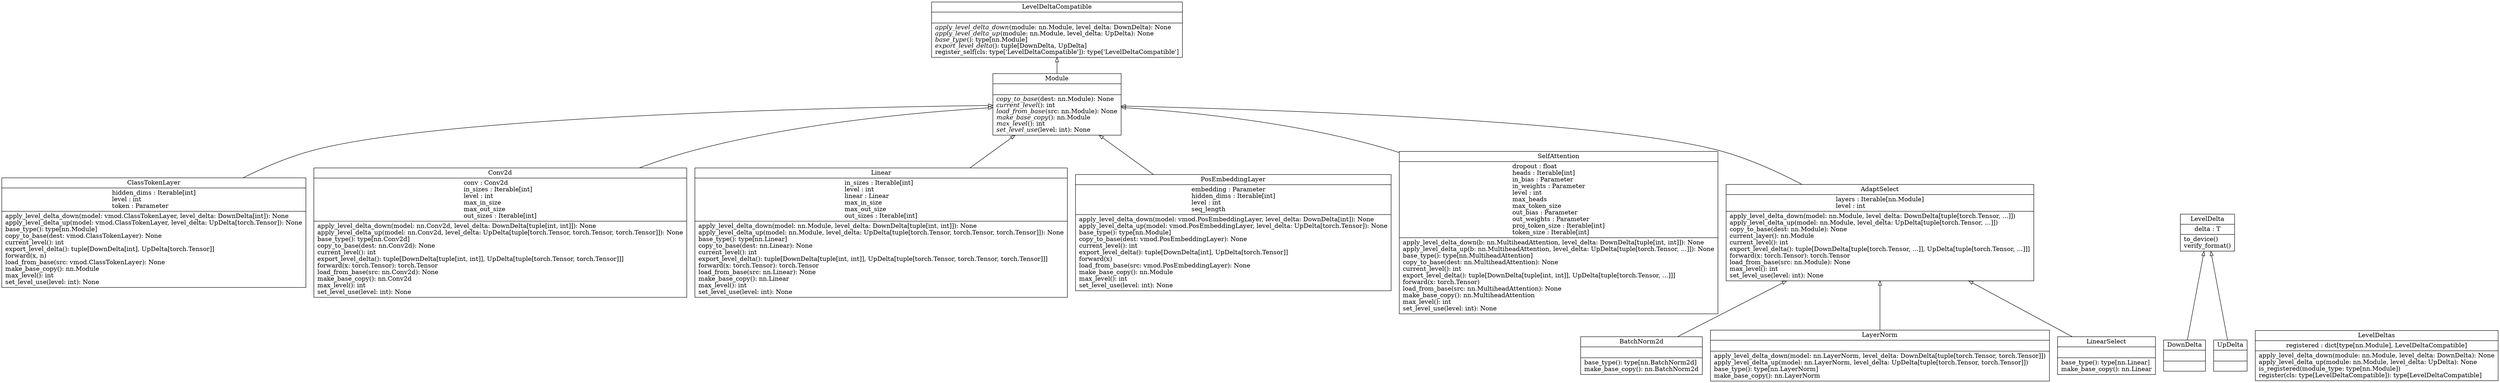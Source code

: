 digraph "classes" {
rankdir=BT
charset="utf-8"
"flex_modules.flexselect.AdaptSelect" [color="black", fontcolor="black", label=<{AdaptSelect|layers : Iterable[nn.Module]<br ALIGN="LEFT"/>level : int<br ALIGN="LEFT"/>|apply_level_delta_down(model: nn.Module, level_delta: DownDelta[tuple[torch.Tensor, ...]])<br ALIGN="LEFT"/>apply_level_delta_up(model: nn.Module, level_delta: UpDelta[tuple[torch.Tensor, ...]])<br ALIGN="LEFT"/>copy_to_base(dest: nn.Module): None<br ALIGN="LEFT"/>current_layer(): nn.Module<br ALIGN="LEFT"/>current_level(): int<br ALIGN="LEFT"/>export_level_delta(): tuple[DownDelta[tuple[torch.Tensor, ...]], UpDelta[tuple[torch.Tensor, ...]]]<br ALIGN="LEFT"/>forward(x: torch.Tensor): torch.Tensor<br ALIGN="LEFT"/>load_from_base(src: nn.Module): None<br ALIGN="LEFT"/>max_level(): int<br ALIGN="LEFT"/>set_level_use(level: int): None<br ALIGN="LEFT"/>}>, shape="record", style="solid"];
"flex_modules.batchnorm2d.BatchNorm2d" [color="black", fontcolor="black", label=<{BatchNorm2d|<br ALIGN="LEFT"/>|base_type(): type[nn.BatchNorm2d]<br ALIGN="LEFT"/>make_base_copy(): nn.BatchNorm2d<br ALIGN="LEFT"/>}>, shape="record", style="solid"];
"flex_modules.class_token.ClassTokenLayer" [color="black", fontcolor="black", label=<{ClassTokenLayer|hidden_dims : Iterable[int]<br ALIGN="LEFT"/>level : int<br ALIGN="LEFT"/>token : Parameter<br ALIGN="LEFT"/>|apply_level_delta_down(model: vmod.ClassTokenLayer, level_delta: DownDelta[int]): None<br ALIGN="LEFT"/>apply_level_delta_up(model: vmod.ClassTokenLayer, level_delta: UpDelta[torch.Tensor]): None<br ALIGN="LEFT"/>base_type(): type[nn.Module]<br ALIGN="LEFT"/>copy_to_base(dest: vmod.ClassTokenLayer): None<br ALIGN="LEFT"/>current_level(): int<br ALIGN="LEFT"/>export_level_delta(): tuple[DownDelta[int], UpDelta[torch.Tensor]]<br ALIGN="LEFT"/>forward(x, n)<br ALIGN="LEFT"/>load_from_base(src: vmod.ClassTokenLayer): None<br ALIGN="LEFT"/>make_base_copy(): nn.Module<br ALIGN="LEFT"/>max_level(): int<br ALIGN="LEFT"/>set_level_use(level: int): None<br ALIGN="LEFT"/>}>, shape="record", style="solid"];
"flex_modules.conv2d.Conv2d" [color="black", fontcolor="black", label=<{Conv2d|conv : Conv2d<br ALIGN="LEFT"/>in_sizes : Iterable[int]<br ALIGN="LEFT"/>level : int<br ALIGN="LEFT"/>max_in_size<br ALIGN="LEFT"/>max_out_size<br ALIGN="LEFT"/>out_sizes : Iterable[int]<br ALIGN="LEFT"/>|apply_level_delta_down(model: nn.Conv2d, level_delta: DownDelta[tuple[int, int]]): None<br ALIGN="LEFT"/>apply_level_delta_up(model: nn.Conv2d, level_delta: UpDelta[tuple[torch.Tensor, torch.Tensor, torch.Tensor]]): None<br ALIGN="LEFT"/>base_type(): type[nn.Conv2d]<br ALIGN="LEFT"/>copy_to_base(dest: nn.Conv2d): None<br ALIGN="LEFT"/>current_level(): int<br ALIGN="LEFT"/>export_level_delta(): tuple[DownDelta[tuple[int, int]], UpDelta[tuple[torch.Tensor, torch.Tensor]]]<br ALIGN="LEFT"/>forward(x: torch.Tensor): torch.Tensor<br ALIGN="LEFT"/>load_from_base(src: nn.Conv2d): None<br ALIGN="LEFT"/>make_base_copy(): nn.Conv2d<br ALIGN="LEFT"/>max_level(): int<br ALIGN="LEFT"/>set_level_use(level: int): None<br ALIGN="LEFT"/>}>, shape="record", style="solid"];
"flex_modules.module.DownDelta" [color="black", fontcolor="black", label=<{DownDelta|<br ALIGN="LEFT"/>|}>, shape="record", style="solid"];
"flex_modules.layer_norm.LayerNorm" [color="black", fontcolor="black", label=<{LayerNorm|<br ALIGN="LEFT"/>|apply_level_delta_down(model: nn.LayerNorm, level_delta: DownDelta[tuple[torch.Tensor, torch.Tensor]])<br ALIGN="LEFT"/>apply_level_delta_up(model: nn.LayerNorm, level_delta: UpDelta[tuple[torch.Tensor, torch.Tensor]])<br ALIGN="LEFT"/>base_type(): type[nn.LayerNorm]<br ALIGN="LEFT"/>make_base_copy(): nn.LayerNorm<br ALIGN="LEFT"/>}>, shape="record", style="solid"];
"flex_modules.module.LevelDelta" [color="black", fontcolor="black", label=<{LevelDelta|delta : T<br ALIGN="LEFT"/>|to_device()<br ALIGN="LEFT"/>verify_format()<br ALIGN="LEFT"/>}>, shape="record", style="solid"];
"flex_modules.module.LevelDeltaCompatible" [color="black", fontcolor="black", label=<{LevelDeltaCompatible|<br ALIGN="LEFT"/>|<I>apply_level_delta_down</I>(module: nn.Module, level_delta: DownDelta): None<br ALIGN="LEFT"/><I>apply_level_delta_up</I>(module: nn.Module, level_delta: UpDelta): None<br ALIGN="LEFT"/><I>base_type</I>(): type[nn.Module]<br ALIGN="LEFT"/><I>export_level_delta</I>(): tuple[DownDelta, UpDelta]<br ALIGN="LEFT"/>register_self(cls: type['LevelDeltaCompatible']): type['LevelDeltaCompatible']<br ALIGN="LEFT"/>}>, shape="record", style="solid"];
"flex_modules.module.LevelDeltas" [color="black", fontcolor="black", label=<{LevelDeltas|registered : dict[type[nn.Module], LevelDeltaCompatible]<br ALIGN="LEFT"/>|apply_level_delta_down(module: nn.Module, level_delta: DownDelta): None<br ALIGN="LEFT"/>apply_level_delta_up(module: nn.Module, level_delta: UpDelta): None<br ALIGN="LEFT"/>is_registered(module_type: type[nn.Module])<br ALIGN="LEFT"/>register(cls: type[LevelDeltaCompatible]): type[LevelDeltaCompatible]<br ALIGN="LEFT"/>}>, shape="record", style="solid"];
"flex_modules.linear.Linear" [color="black", fontcolor="black", label=<{Linear|in_sizes : Iterable[int]<br ALIGN="LEFT"/>level : int<br ALIGN="LEFT"/>linear : Linear<br ALIGN="LEFT"/>max_in_size<br ALIGN="LEFT"/>max_out_size<br ALIGN="LEFT"/>out_sizes : Iterable[int]<br ALIGN="LEFT"/>|apply_level_delta_down(model: nn.Module, level_delta: DownDelta[tuple[int, int]]): None<br ALIGN="LEFT"/>apply_level_delta_up(model: nn.Module, level_delta: UpDelta[tuple[torch.Tensor, torch.Tensor, torch.Tensor]]): None<br ALIGN="LEFT"/>base_type(): type[nn.Linear]<br ALIGN="LEFT"/>copy_to_base(dest: nn.Linear): None<br ALIGN="LEFT"/>current_level(): int<br ALIGN="LEFT"/>export_level_delta(): tuple[DownDelta[tuple[int, int]], UpDelta[tuple[torch.Tensor, torch.Tensor, torch.Tensor]]]<br ALIGN="LEFT"/>forward(x: torch.Tensor): torch.Tensor<br ALIGN="LEFT"/>load_from_base(src: nn.Linear): None<br ALIGN="LEFT"/>make_base_copy(): nn.Linear<br ALIGN="LEFT"/>max_level(): int<br ALIGN="LEFT"/>set_level_use(level: int): None<br ALIGN="LEFT"/>}>, shape="record", style="solid"];
"flex_modules.linear_select.LinearSelect" [color="black", fontcolor="black", label=<{LinearSelect|<br ALIGN="LEFT"/>|base_type(): type[nn.Linear]<br ALIGN="LEFT"/>make_base_copy(): nn.Linear<br ALIGN="LEFT"/>}>, shape="record", style="solid"];
"flex_modules.module.Module" [color="black", fontcolor="black", label=<{Module|<br ALIGN="LEFT"/>|<I>copy_to_base</I>(dest: nn.Module): None<br ALIGN="LEFT"/><I>current_level</I>(): int<br ALIGN="LEFT"/><I>load_from_base</I>(src: nn.Module): None<br ALIGN="LEFT"/><I>make_base_copy</I>(): nn.Module<br ALIGN="LEFT"/><I>max_level</I>(): int<br ALIGN="LEFT"/><I>set_level_use</I>(level: int): None<br ALIGN="LEFT"/>}>, shape="record", style="solid"];
"flex_modules.pos_embedding.PosEmbeddingLayer" [color="black", fontcolor="black", label=<{PosEmbeddingLayer|embedding : Parameter<br ALIGN="LEFT"/>hidden_dims : Iterable[int]<br ALIGN="LEFT"/>level : int<br ALIGN="LEFT"/>seq_length<br ALIGN="LEFT"/>|apply_level_delta_down(model: vmod.PosEmbeddingLayer, level_delta: DownDelta[int]): None<br ALIGN="LEFT"/>apply_level_delta_up(model: vmod.PosEmbeddingLayer, level_delta: UpDelta[torch.Tensor]): None<br ALIGN="LEFT"/>base_type(): type[nn.Module]<br ALIGN="LEFT"/>copy_to_base(dest: vmod.PosEmbeddingLayer): None<br ALIGN="LEFT"/>current_level(): int<br ALIGN="LEFT"/>export_level_delta(): tuple[DownDelta[int], UpDelta[torch.Tensor]]<br ALIGN="LEFT"/>forward(x)<br ALIGN="LEFT"/>load_from_base(src: vmod.PosEmbeddingLayer): None<br ALIGN="LEFT"/>make_base_copy(): nn.Module<br ALIGN="LEFT"/>max_level(): int<br ALIGN="LEFT"/>set_level_use(level: int): None<br ALIGN="LEFT"/>}>, shape="record", style="solid"];
"flex_modules.selfattention.SelfAttention" [color="black", fontcolor="black", label=<{SelfAttention|dropout : float<br ALIGN="LEFT"/>heads : Iterable[int]<br ALIGN="LEFT"/>in_bias : Parameter<br ALIGN="LEFT"/>in_weights : Parameter<br ALIGN="LEFT"/>level : int<br ALIGN="LEFT"/>max_heads<br ALIGN="LEFT"/>max_token_size<br ALIGN="LEFT"/>out_bias : Parameter<br ALIGN="LEFT"/>out_weights : Parameter<br ALIGN="LEFT"/>proj_token_size : Iterable[int]<br ALIGN="LEFT"/>token_size : Iterable[int]<br ALIGN="LEFT"/>|apply_level_delta_down(b: nn.MultiheadAttention, level_delta: DownDelta[tuple[int, int]]): None<br ALIGN="LEFT"/>apply_level_delta_up(b: nn.MultiheadAttention, level_delta: UpDelta[tuple[torch.Tensor, ...]]): None<br ALIGN="LEFT"/>base_type(): type[nn.MultiheadAttention]<br ALIGN="LEFT"/>copy_to_base(dest: nn.MultiheadAttention): None<br ALIGN="LEFT"/>current_level(): int<br ALIGN="LEFT"/>export_level_delta(): tuple[DownDelta[tuple[int, int]], UpDelta[tuple[torch.Tensor, ...]]]<br ALIGN="LEFT"/>forward(x: torch.Tensor)<br ALIGN="LEFT"/>load_from_base(src: nn.MultiheadAttention): None<br ALIGN="LEFT"/>make_base_copy(): nn.MultiheadAttention<br ALIGN="LEFT"/>max_level(): int<br ALIGN="LEFT"/>set_level_use(level: int): None<br ALIGN="LEFT"/>}>, shape="record", style="solid"];
"flex_modules.module.UpDelta" [color="black", fontcolor="black", label=<{UpDelta|<br ALIGN="LEFT"/>|}>, shape="record", style="solid"];
"flex_modules.batchnorm2d.BatchNorm2d" -> "flex_modules.flexselect.AdaptSelect" [arrowhead="empty", arrowtail="none"];
"flex_modules.class_token.ClassTokenLayer" -> "flex_modules.module.Module" [arrowhead="empty", arrowtail="none"];
"flex_modules.conv2d.Conv2d" -> "flex_modules.module.Module" [arrowhead="empty", arrowtail="none"];
"flex_modules.flexselect.AdaptSelect" -> "flex_modules.module.Module" [arrowhead="empty", arrowtail="none"];
"flex_modules.layer_norm.LayerNorm" -> "flex_modules.flexselect.AdaptSelect" [arrowhead="empty", arrowtail="none"];
"flex_modules.linear.Linear" -> "flex_modules.module.Module" [arrowhead="empty", arrowtail="none"];
"flex_modules.linear_select.LinearSelect" -> "flex_modules.flexselect.AdaptSelect" [arrowhead="empty", arrowtail="none"];
"flex_modules.module.DownDelta" -> "flex_modules.module.LevelDelta" [arrowhead="empty", arrowtail="none"];
"flex_modules.module.Module" -> "flex_modules.module.LevelDeltaCompatible" [arrowhead="empty", arrowtail="none"];
"flex_modules.module.UpDelta" -> "flex_modules.module.LevelDelta" [arrowhead="empty", arrowtail="none"];
"flex_modules.pos_embedding.PosEmbeddingLayer" -> "flex_modules.module.Module" [arrowhead="empty", arrowtail="none"];
"flex_modules.selfattention.SelfAttention" -> "flex_modules.module.Module" [arrowhead="empty", arrowtail="none"];
}
